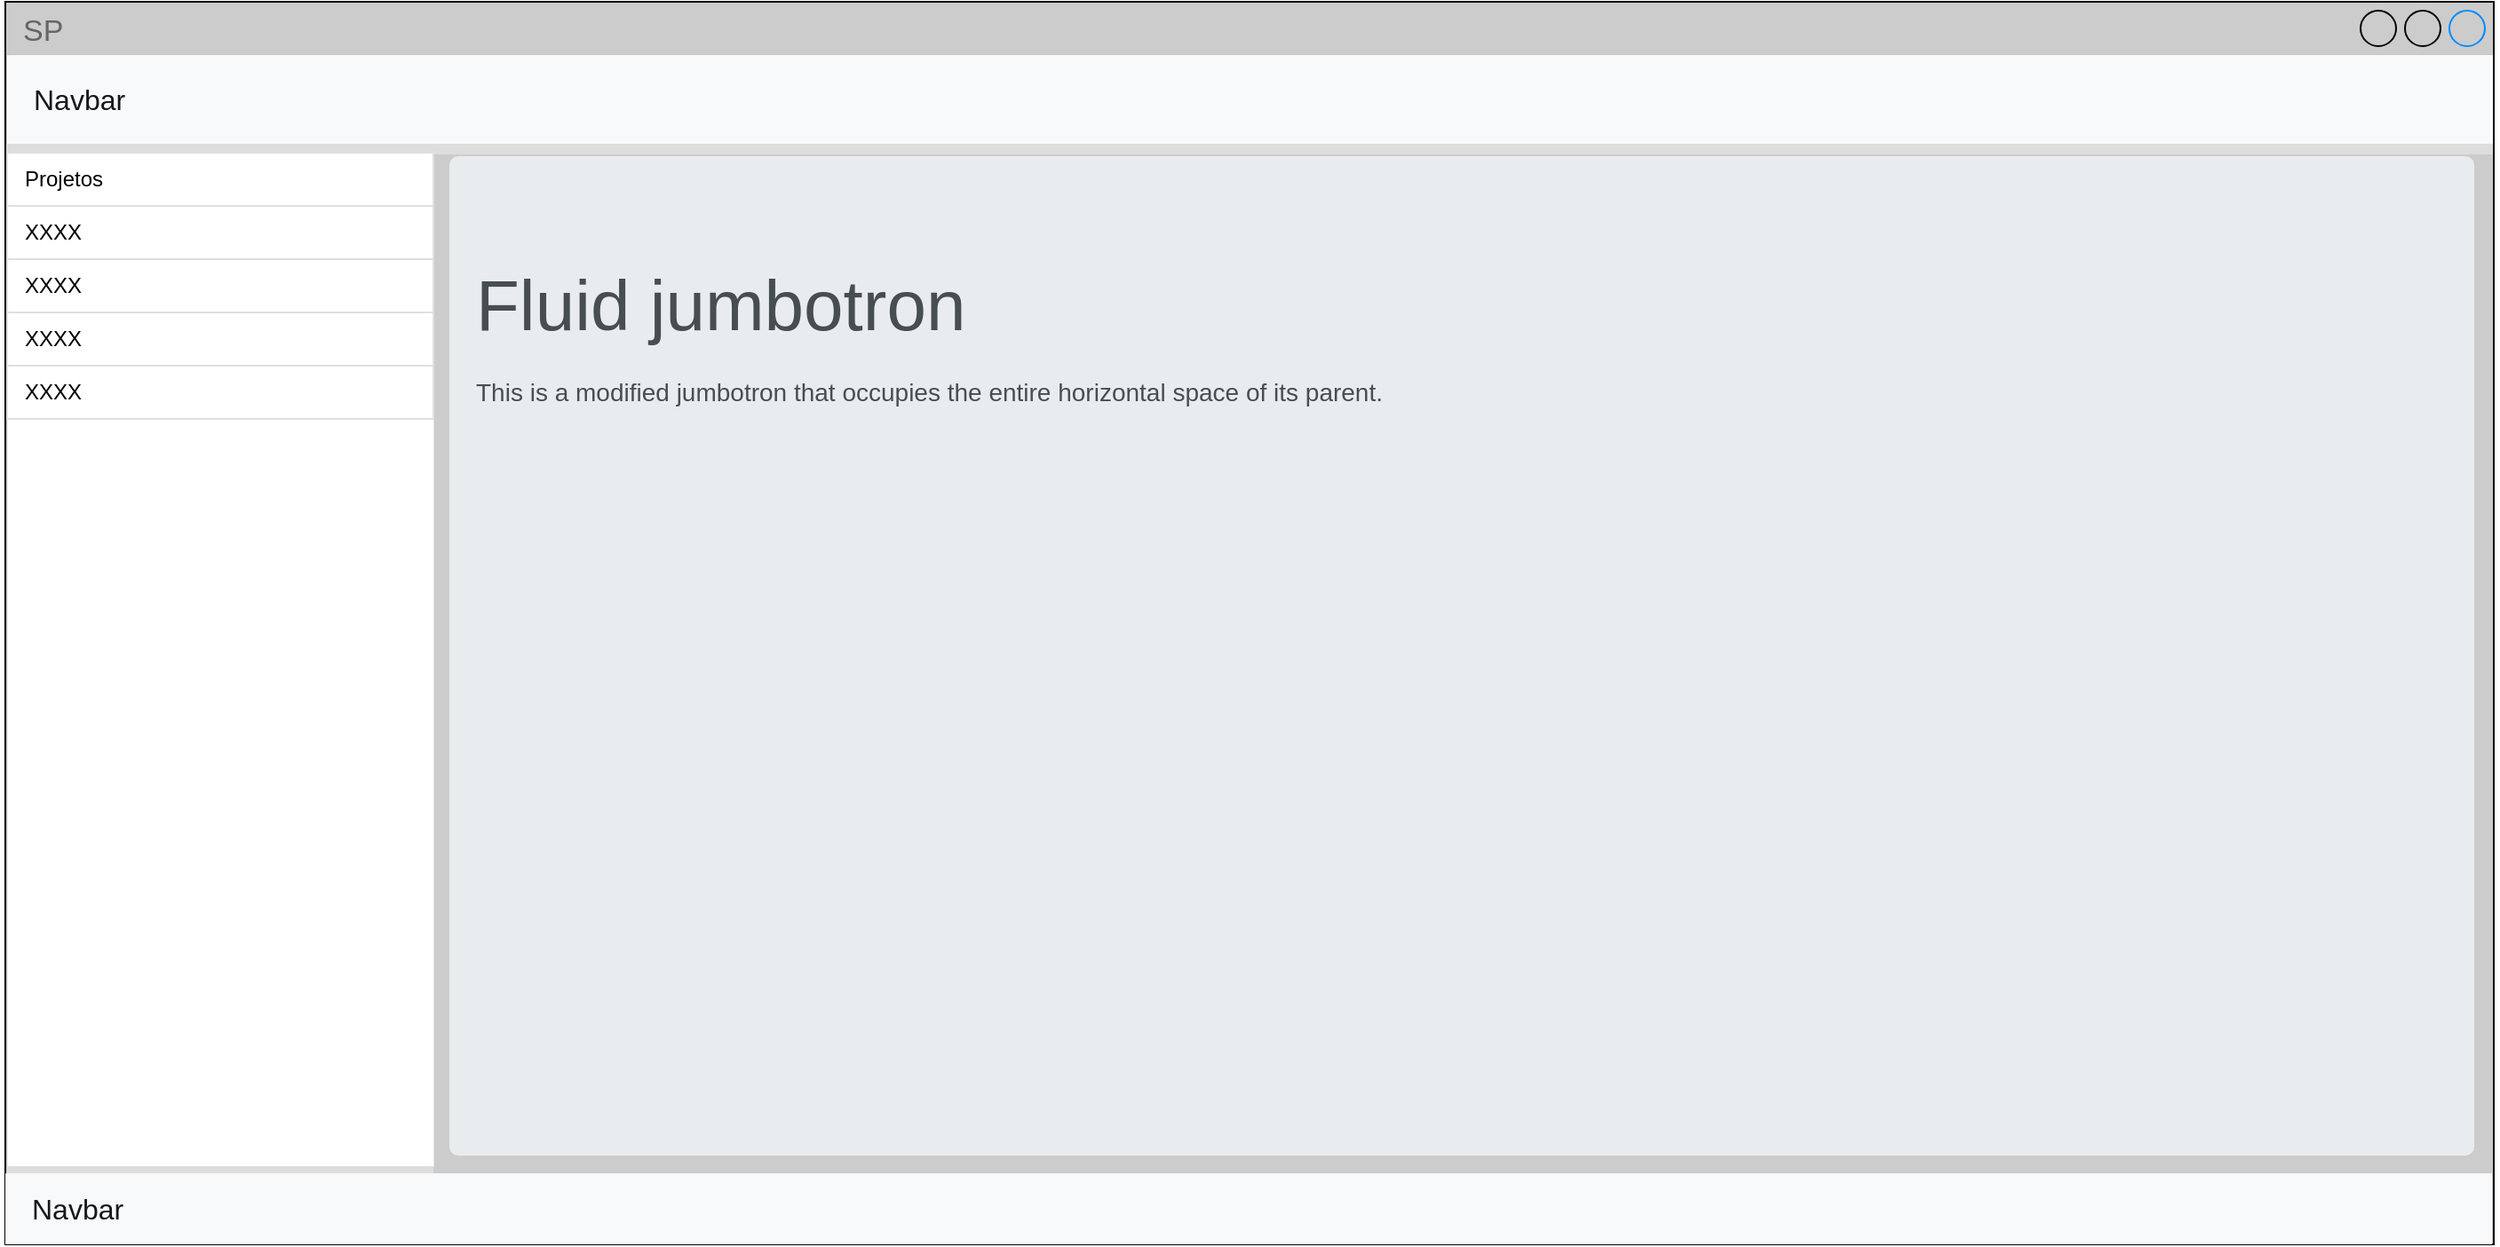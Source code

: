 <mxfile version="22.1.3" type="github">
  <diagram name="Página Principal" id="_innlUNYkD_pxCBl8Joa">
    <mxGraphModel dx="2087" dy="936" grid="1" gridSize="10" guides="1" tooltips="1" connect="1" arrows="1" fold="1" page="0" pageScale="1" pageWidth="827" pageHeight="1169" math="0" shadow="0">
      <root>
        <mxCell id="0" />
        <mxCell id="1" parent="0" />
        <mxCell id="8hbP4HvkA4TKJsxGj6SK-34" value="SP&lt;br&gt;" style="strokeWidth=1;shadow=0;dashed=0;align=center;html=1;shape=mxgraph.mockup.containers.window;align=left;verticalAlign=top;spacingLeft=8;strokeColor2=#008cff;strokeColor3=#c4c4c4;fontColor=#666666;mainText=;fontSize=17;labelBackgroundColor=none;whiteSpace=wrap;fillColor=#CCCCCC;strokeColor=default;" parent="1" vertex="1">
          <mxGeometry x="-280" y="30" width="1401" height="700" as="geometry" />
        </mxCell>
        <mxCell id="8hbP4HvkA4TKJsxGj6SK-43" value="Navbar" style="html=1;shadow=0;dashed=0;fillColor=#F8F9FA;strokeColor=none;fontSize=16;fontColor=#181819;align=left;spacing=15;fillStyle=auto;strokeWidth=28;" parent="1" vertex="1">
          <mxGeometry x="-279" y="60" width="1399.5" height="50" as="geometry" />
        </mxCell>
        <mxCell id="8hbP4HvkA4TKJsxGj6SK-46" value="Navbar" style="html=1;shadow=0;dashed=0;fillColor=#F8F9FA;strokeColor=none;fontSize=16;fontColor=#181819;align=left;spacing=15;fillStyle=auto;" parent="1" vertex="1">
          <mxGeometry x="-280" y="690" width="1400" height="40" as="geometry" />
        </mxCell>
        <mxCell id="86xsszOPzQ_2zuVoXFQx-8" value="" style="shape=line;strokeColor=#dddddd;resizeWidth=1;strokeWidth=6;gradientColor=none;gradientDirection=north;labelPadding=0;direction=east;fixDash=0;" vertex="1" parent="1">
          <mxGeometry x="-279.5" y="111" width="1400" height="4" as="geometry" />
        </mxCell>
        <mxCell id="86xsszOPzQ_2zuVoXFQx-23" value="" style="html=1;shadow=0;dashed=0;shape=mxgraph.bootstrap.rrect;rSize=0;strokeColor=#DFDFDF;html=1;whiteSpace=wrap;fillColor=#FFFFFF;fontColor=#000000;strokeWidth=0;" vertex="1" parent="1">
          <mxGeometry x="-279" y="115" width="240" height="571" as="geometry" />
        </mxCell>
        <mxCell id="86xsszOPzQ_2zuVoXFQx-24" value="Projetos" style="strokeColor=inherit;fillColor=inherit;gradientColor=inherit;fontColor=inherit;html=1;shadow=0;dashed=0;shape=mxgraph.bootstrap.topButton;rSize=0;perimeter=none;whiteSpace=wrap;resizeWidth=1;align=left;spacing=10;" vertex="1" parent="86xsszOPzQ_2zuVoXFQx-23">
          <mxGeometry width="240" height="30" relative="1" as="geometry" />
        </mxCell>
        <mxCell id="86xsszOPzQ_2zuVoXFQx-25" value="XXXX" style="strokeColor=inherit;fillColor=inherit;gradientColor=inherit;fontColor=inherit;html=1;shadow=0;dashed=0;perimeter=none;whiteSpace=wrap;resizeWidth=1;align=left;spacing=10;" vertex="1" parent="86xsszOPzQ_2zuVoXFQx-23">
          <mxGeometry width="240" height="30" relative="1" as="geometry">
            <mxPoint y="30" as="offset" />
          </mxGeometry>
        </mxCell>
        <mxCell id="86xsszOPzQ_2zuVoXFQx-30" value="XXXX" style="strokeColor=inherit;fillColor=inherit;gradientColor=inherit;fontColor=inherit;html=1;shadow=0;dashed=0;perimeter=none;whiteSpace=wrap;resizeWidth=1;align=left;spacing=10;" vertex="1" parent="86xsszOPzQ_2zuVoXFQx-23">
          <mxGeometry y="60" width="240" height="30" as="geometry" />
        </mxCell>
        <mxCell id="86xsszOPzQ_2zuVoXFQx-32" value="XXXX" style="strokeColor=inherit;fillColor=inherit;gradientColor=inherit;fontColor=inherit;html=1;shadow=0;dashed=0;perimeter=none;whiteSpace=wrap;resizeWidth=1;align=left;spacing=10;" vertex="1" parent="86xsszOPzQ_2zuVoXFQx-23">
          <mxGeometry y="120" width="240" height="30" as="geometry" />
        </mxCell>
        <mxCell id="86xsszOPzQ_2zuVoXFQx-31" value="XXXX" style="strokeColor=inherit;fillColor=inherit;gradientColor=inherit;fontColor=inherit;html=1;shadow=0;dashed=0;perimeter=none;whiteSpace=wrap;resizeWidth=1;align=left;spacing=10;" vertex="1" parent="86xsszOPzQ_2zuVoXFQx-23">
          <mxGeometry y="90" width="240" height="30" as="geometry" />
        </mxCell>
        <mxCell id="86xsszOPzQ_2zuVoXFQx-29" value="" style="shape=line;strokeColor=#dddddd;resizeWidth=1;strokeWidth=4;gradientColor=none;gradientDirection=north;labelPadding=0;direction=east;fixDash=0;" vertex="1" parent="1">
          <mxGeometry x="-279" y="683" width="240" height="10" as="geometry" />
        </mxCell>
        <mxCell id="86xsszOPzQ_2zuVoXFQx-33" value="&lt;font style=&quot;font-size: 40px&quot;&gt;Fluid jumbotron&lt;/font&gt;&lt;br&gt;&lt;br&gt;This is a modified jumbotron that occupies the entire horizontal space of its parent." style="html=1;shadow=0;dashed=0;shape=mxgraph.bootstrap.rrect;rSize=5;strokeColor=none;html=1;whiteSpace=wrap;fillColor=#E9ECEF;fontColor=#474E4F;align=left;spacing=15;fontSize=14;verticalAlign=top;spacingTop=40;" vertex="1" parent="1">
          <mxGeometry x="-30" y="117" width="1140" height="563" as="geometry" />
        </mxCell>
        <mxCell id="86xsszOPzQ_2zuVoXFQx-36" value="" style="shape=line;strokeColor=default;resizeWidth=1;strokeWidth=1;gradientColor=none;gradientDirection=north;labelPadding=0;direction=east;fixDash=0;" vertex="1" parent="1">
          <mxGeometry x="-280.5" y="58" width="1" height="4" as="geometry" />
        </mxCell>
        <mxCell id="86xsszOPzQ_2zuVoXFQx-37" value="" style="shape=line;strokeColor=default;resizeWidth=1;strokeWidth=1;gradientColor=none;gradientDirection=north;labelPadding=0;direction=east;fixDash=0;" vertex="1" parent="1">
          <mxGeometry x="1120.5" y="58" width="1" height="4" as="geometry" />
        </mxCell>
      </root>
    </mxGraphModel>
  </diagram>
</mxfile>

